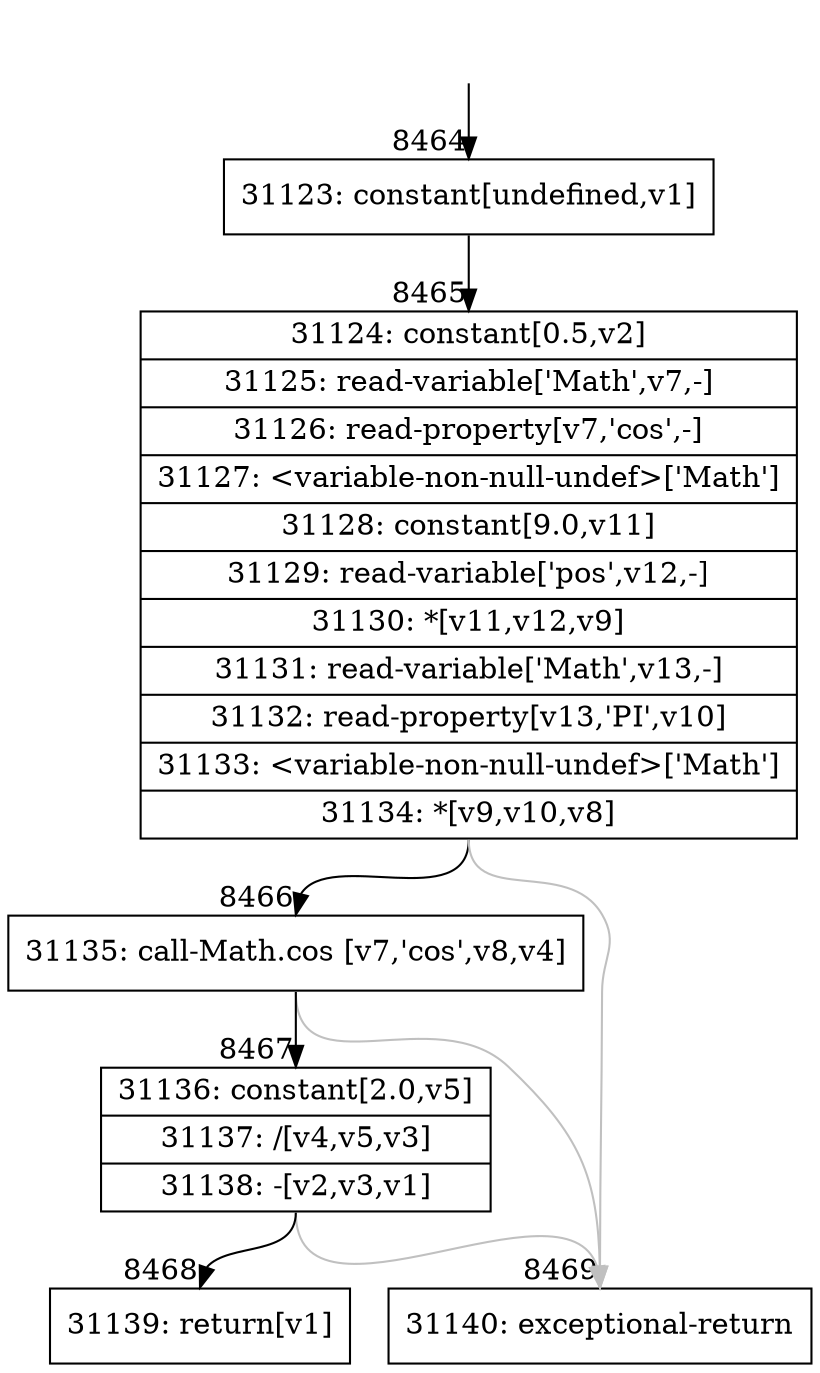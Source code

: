 digraph {
rankdir="TD"
BB_entry563[shape=none,label=""];
BB_entry563 -> BB8464 [tailport=s, headport=n, headlabel="    8464"]
BB8464 [shape=record label="{31123: constant[undefined,v1]}" ] 
BB8464 -> BB8465 [tailport=s, headport=n, headlabel="      8465"]
BB8465 [shape=record label="{31124: constant[0.5,v2]|31125: read-variable['Math',v7,-]|31126: read-property[v7,'cos',-]|31127: \<variable-non-null-undef\>['Math']|31128: constant[9.0,v11]|31129: read-variable['pos',v12,-]|31130: *[v11,v12,v9]|31131: read-variable['Math',v13,-]|31132: read-property[v13,'PI',v10]|31133: \<variable-non-null-undef\>['Math']|31134: *[v9,v10,v8]}" ] 
BB8465 -> BB8466 [tailport=s, headport=n, headlabel="      8466"]
BB8465 -> BB8469 [tailport=s, headport=n, color=gray, headlabel="      8469"]
BB8466 [shape=record label="{31135: call-Math.cos [v7,'cos',v8,v4]}" ] 
BB8466 -> BB8467 [tailport=s, headport=n, headlabel="      8467"]
BB8466 -> BB8469 [tailport=s, headport=n, color=gray]
BB8467 [shape=record label="{31136: constant[2.0,v5]|31137: /[v4,v5,v3]|31138: -[v2,v3,v1]}" ] 
BB8467 -> BB8468 [tailport=s, headport=n, headlabel="      8468"]
BB8467 -> BB8469 [tailport=s, headport=n, color=gray]
BB8468 [shape=record label="{31139: return[v1]}" ] 
BB8469 [shape=record label="{31140: exceptional-return}" ] 
//#$~ 6076
}
